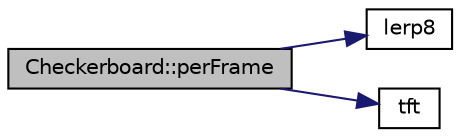 digraph "Checkerboard::perFrame"
{
 // LATEX_PDF_SIZE
  edge [fontname="Helvetica",fontsize="10",labelfontname="Helvetica",labelfontsize="10"];
  node [fontname="Helvetica",fontsize="10",shape=record];
  rankdir="LR";
  Node1 [label="Checkerboard::perFrame",height=0.2,width=0.4,color="black", fillcolor="grey75", style="filled", fontcolor="black",tooltip=" "];
  Node1 -> Node2 [color="midnightblue",fontsize="10",style="solid",fontname="Helvetica"];
  Node2 [label="lerp8",height=0.2,width=0.4,color="black", fillcolor="white", style="filled",URL="$_math_util_8h.html#af3085a6b3519e0288cf74e7395213456",tooltip=" "];
  Node1 -> Node3 [color="midnightblue",fontsize="10",style="solid",fontname="Helvetica"];
  Node3 [label="tft",height=0.2,width=0.4,color="black", fillcolor="white", style="filled",URL="$_app_manager_8h.html#a02651bfd33ab4b159cf8e4e3ee120c2f",tooltip=" "];
}
